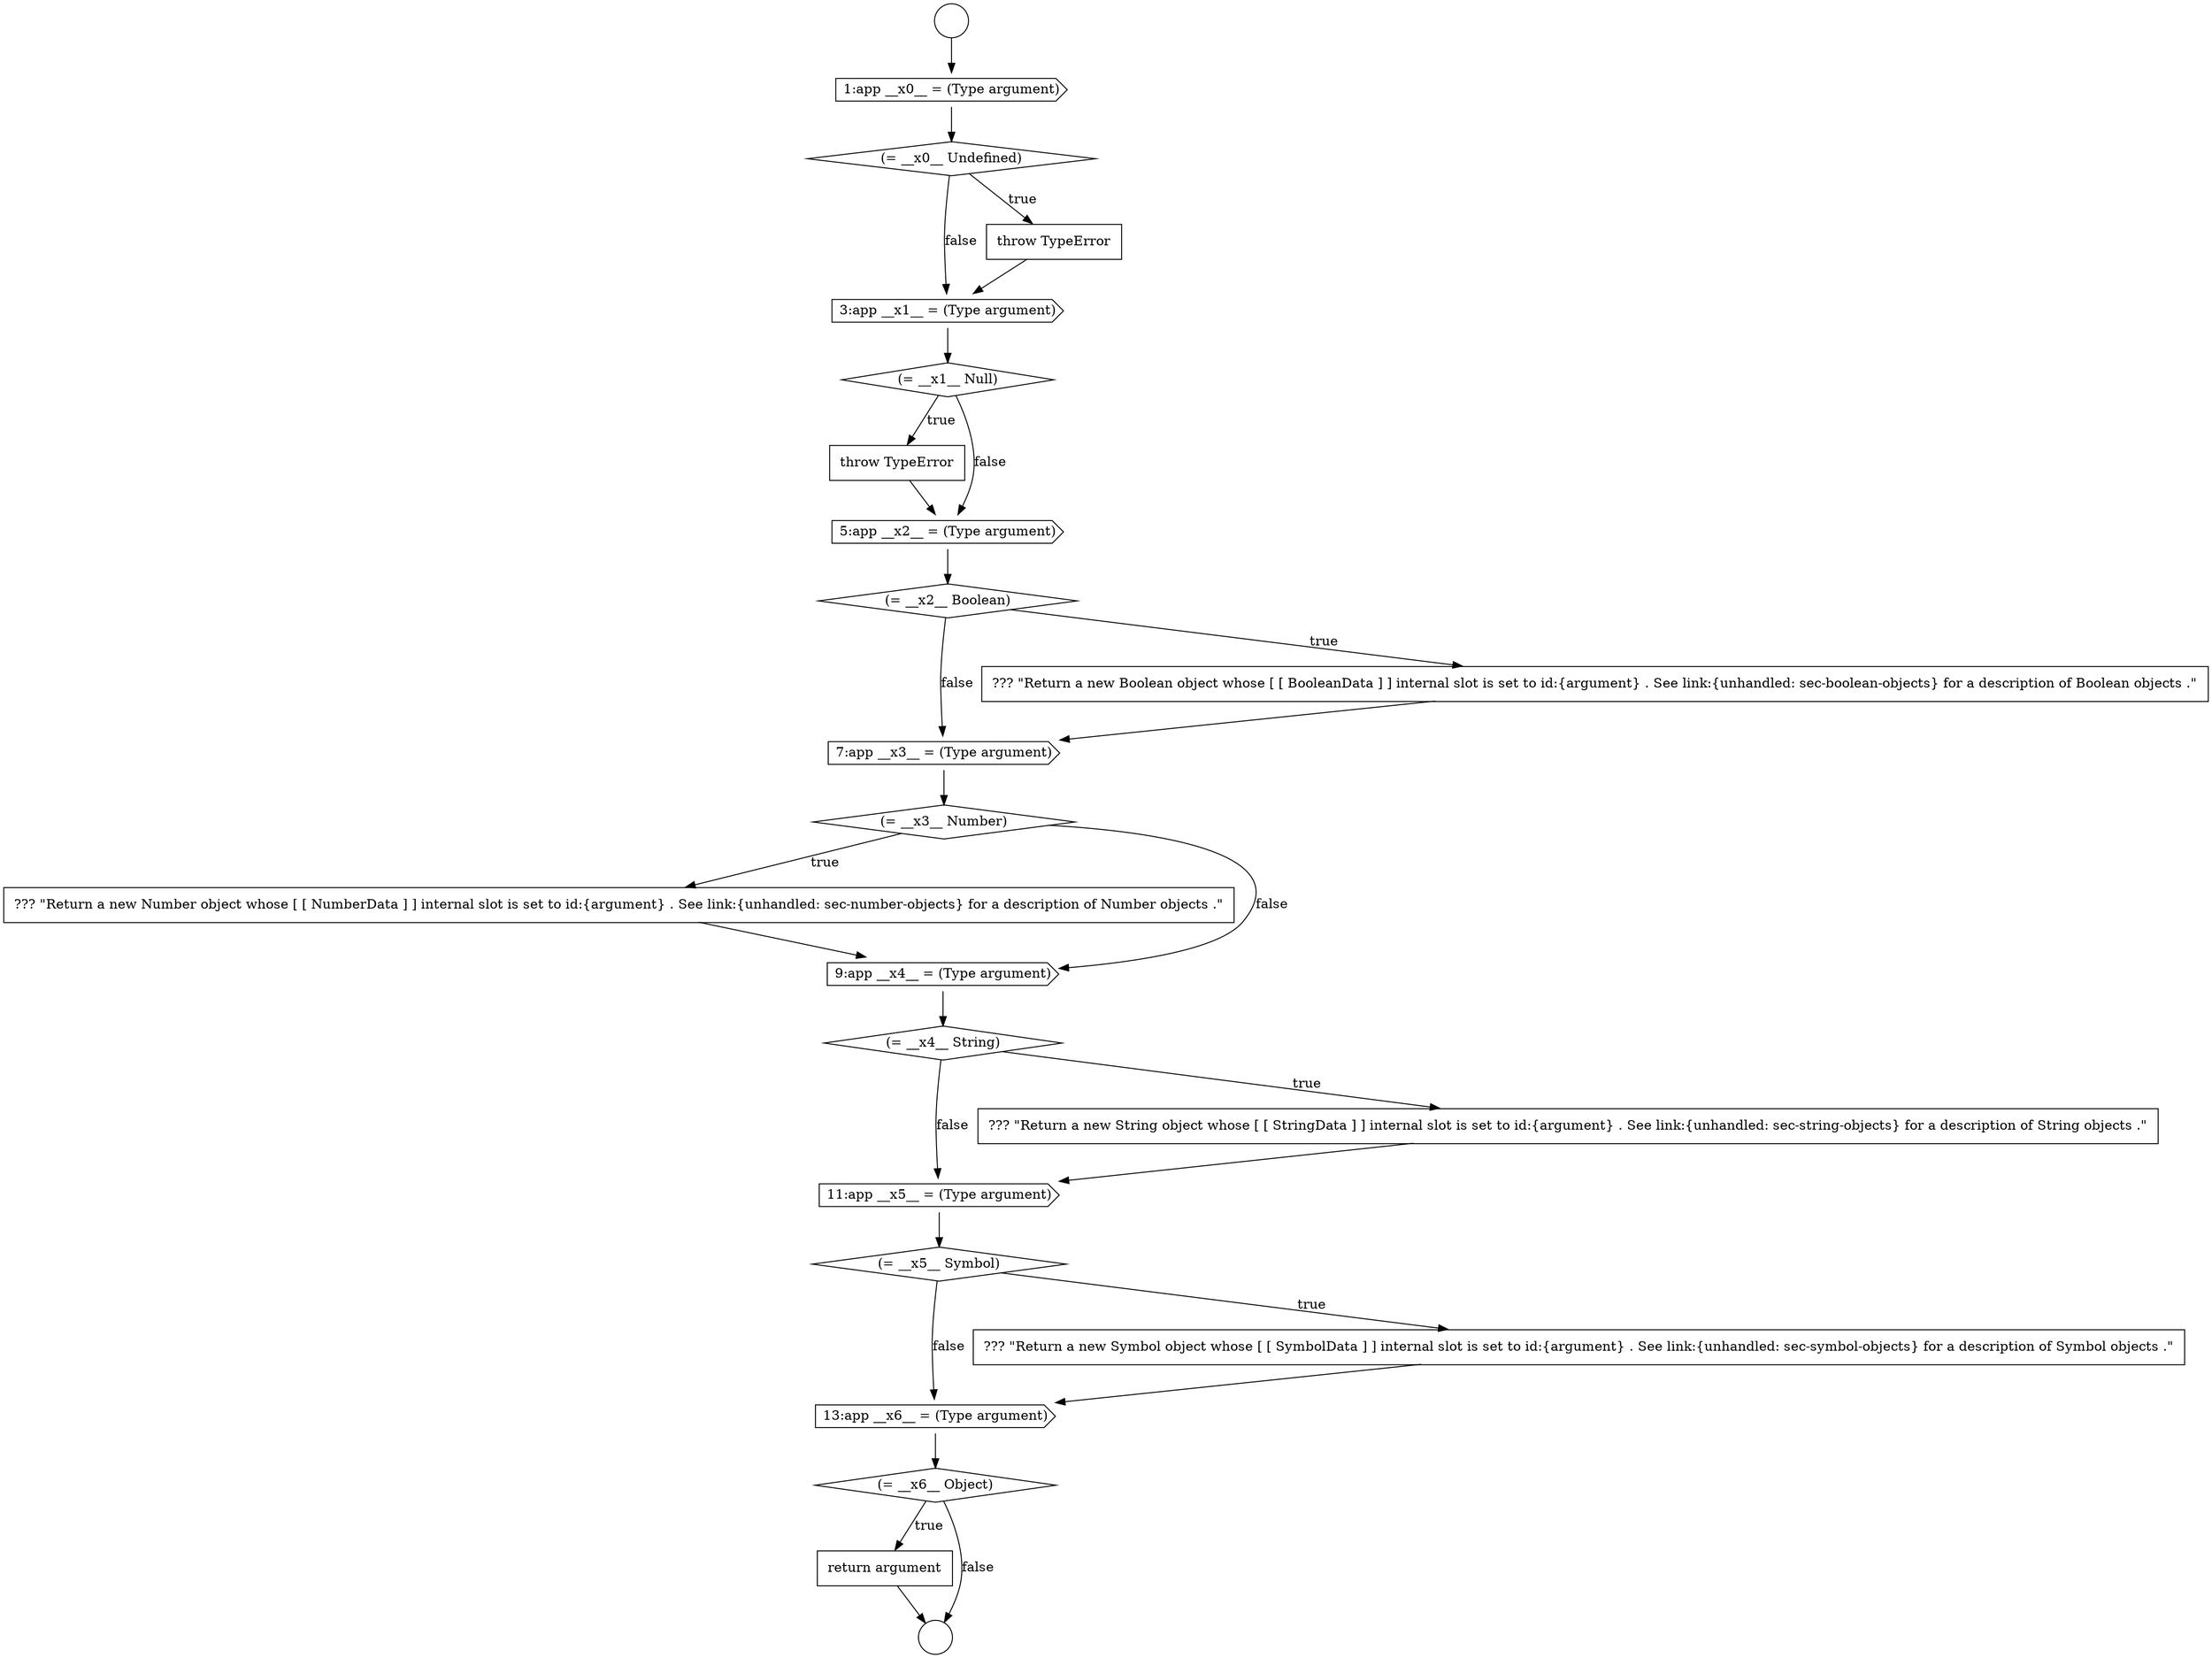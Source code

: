 digraph {
  node18284 [shape=cds, label=<<font color="black">3:app __x1__ = (Type argument)</font>> color="black" fillcolor="white" style=filled]
  node18292 [shape=none, margin=0, label=<<font color="black">
    <table border="0" cellborder="1" cellspacing="0" cellpadding="10">
      <tr><td align="left">??? &quot;Return a new Number object whose [ [ NumberData ] ] internal slot is set to id:{argument} . See link:{unhandled: sec-number-objects} for a description of Number objects .&quot;</td></tr>
    </table>
  </font>> color="black" fillcolor="white" style=filled]
  node18301 [shape=none, margin=0, label=<<font color="black">
    <table border="0" cellborder="1" cellspacing="0" cellpadding="10">
      <tr><td align="left">return argument</td></tr>
    </table>
  </font>> color="black" fillcolor="white" style=filled]
  node18296 [shape=cds, label=<<font color="black">11:app __x5__ = (Type argument)</font>> color="black" fillcolor="white" style=filled]
  node18286 [shape=none, margin=0, label=<<font color="black">
    <table border="0" cellborder="1" cellspacing="0" cellpadding="10">
      <tr><td align="left">throw TypeError</td></tr>
    </table>
  </font>> color="black" fillcolor="white" style=filled]
  node18300 [shape=diamond, label=<<font color="black">(= __x6__ Object)</font>> color="black" fillcolor="white" style=filled]
  node18283 [shape=none, margin=0, label=<<font color="black">
    <table border="0" cellborder="1" cellspacing="0" cellpadding="10">
      <tr><td align="left">throw TypeError</td></tr>
    </table>
  </font>> color="black" fillcolor="white" style=filled]
  node18293 [shape=cds, label=<<font color="black">9:app __x4__ = (Type argument)</font>> color="black" fillcolor="white" style=filled]
  node18280 [shape=circle label=" " color="black" fillcolor="white" style=filled]
  node18299 [shape=cds, label=<<font color="black">13:app __x6__ = (Type argument)</font>> color="black" fillcolor="white" style=filled]
  node18282 [shape=diamond, label=<<font color="black">(= __x0__ Undefined)</font>> color="black" fillcolor="white" style=filled]
  node18294 [shape=diamond, label=<<font color="black">(= __x4__ String)</font>> color="black" fillcolor="white" style=filled]
  node18290 [shape=cds, label=<<font color="black">7:app __x3__ = (Type argument)</font>> color="black" fillcolor="white" style=filled]
  node18295 [shape=none, margin=0, label=<<font color="black">
    <table border="0" cellborder="1" cellspacing="0" cellpadding="10">
      <tr><td align="left">??? &quot;Return a new String object whose [ [ StringData ] ] internal slot is set to id:{argument} . See link:{unhandled: sec-string-objects} for a description of String objects .&quot;</td></tr>
    </table>
  </font>> color="black" fillcolor="white" style=filled]
  node18281 [shape=cds, label=<<font color="black">1:app __x0__ = (Type argument)</font>> color="black" fillcolor="white" style=filled]
  node18298 [shape=none, margin=0, label=<<font color="black">
    <table border="0" cellborder="1" cellspacing="0" cellpadding="10">
      <tr><td align="left">??? &quot;Return a new Symbol object whose [ [ SymbolData ] ] internal slot is set to id:{argument} . See link:{unhandled: sec-symbol-objects} for a description of Symbol objects .&quot;</td></tr>
    </table>
  </font>> color="black" fillcolor="white" style=filled]
  node18288 [shape=diamond, label=<<font color="black">(= __x2__ Boolean)</font>> color="black" fillcolor="white" style=filled]
  node18291 [shape=diamond, label=<<font color="black">(= __x3__ Number)</font>> color="black" fillcolor="white" style=filled]
  node18285 [shape=diamond, label=<<font color="black">(= __x1__ Null)</font>> color="black" fillcolor="white" style=filled]
  node18279 [shape=circle label=" " color="black" fillcolor="white" style=filled]
  node18297 [shape=diamond, label=<<font color="black">(= __x5__ Symbol)</font>> color="black" fillcolor="white" style=filled]
  node18287 [shape=cds, label=<<font color="black">5:app __x2__ = (Type argument)</font>> color="black" fillcolor="white" style=filled]
  node18289 [shape=none, margin=0, label=<<font color="black">
    <table border="0" cellborder="1" cellspacing="0" cellpadding="10">
      <tr><td align="left">??? &quot;Return a new Boolean object whose [ [ BooleanData ] ] internal slot is set to id:{argument} . See link:{unhandled: sec-boolean-objects} for a description of Boolean objects .&quot;</td></tr>
    </table>
  </font>> color="black" fillcolor="white" style=filled]
  node18300 -> node18301 [label=<<font color="black">true</font>> color="black"]
  node18300 -> node18280 [label=<<font color="black">false</font>> color="black"]
  node18283 -> node18284 [ color="black"]
  node18284 -> node18285 [ color="black"]
  node18292 -> node18293 [ color="black"]
  node18287 -> node18288 [ color="black"]
  node18288 -> node18289 [label=<<font color="black">true</font>> color="black"]
  node18288 -> node18290 [label=<<font color="black">false</font>> color="black"]
  node18294 -> node18295 [label=<<font color="black">true</font>> color="black"]
  node18294 -> node18296 [label=<<font color="black">false</font>> color="black"]
  node18290 -> node18291 [ color="black"]
  node18282 -> node18283 [label=<<font color="black">true</font>> color="black"]
  node18282 -> node18284 [label=<<font color="black">false</font>> color="black"]
  node18289 -> node18290 [ color="black"]
  node18293 -> node18294 [ color="black"]
  node18286 -> node18287 [ color="black"]
  node18297 -> node18298 [label=<<font color="black">true</font>> color="black"]
  node18297 -> node18299 [label=<<font color="black">false</font>> color="black"]
  node18295 -> node18296 [ color="black"]
  node18299 -> node18300 [ color="black"]
  node18301 -> node18280 [ color="black"]
  node18281 -> node18282 [ color="black"]
  node18285 -> node18286 [label=<<font color="black">true</font>> color="black"]
  node18285 -> node18287 [label=<<font color="black">false</font>> color="black"]
  node18291 -> node18292 [label=<<font color="black">true</font>> color="black"]
  node18291 -> node18293 [label=<<font color="black">false</font>> color="black"]
  node18298 -> node18299 [ color="black"]
  node18296 -> node18297 [ color="black"]
  node18279 -> node18281 [ color="black"]
}
